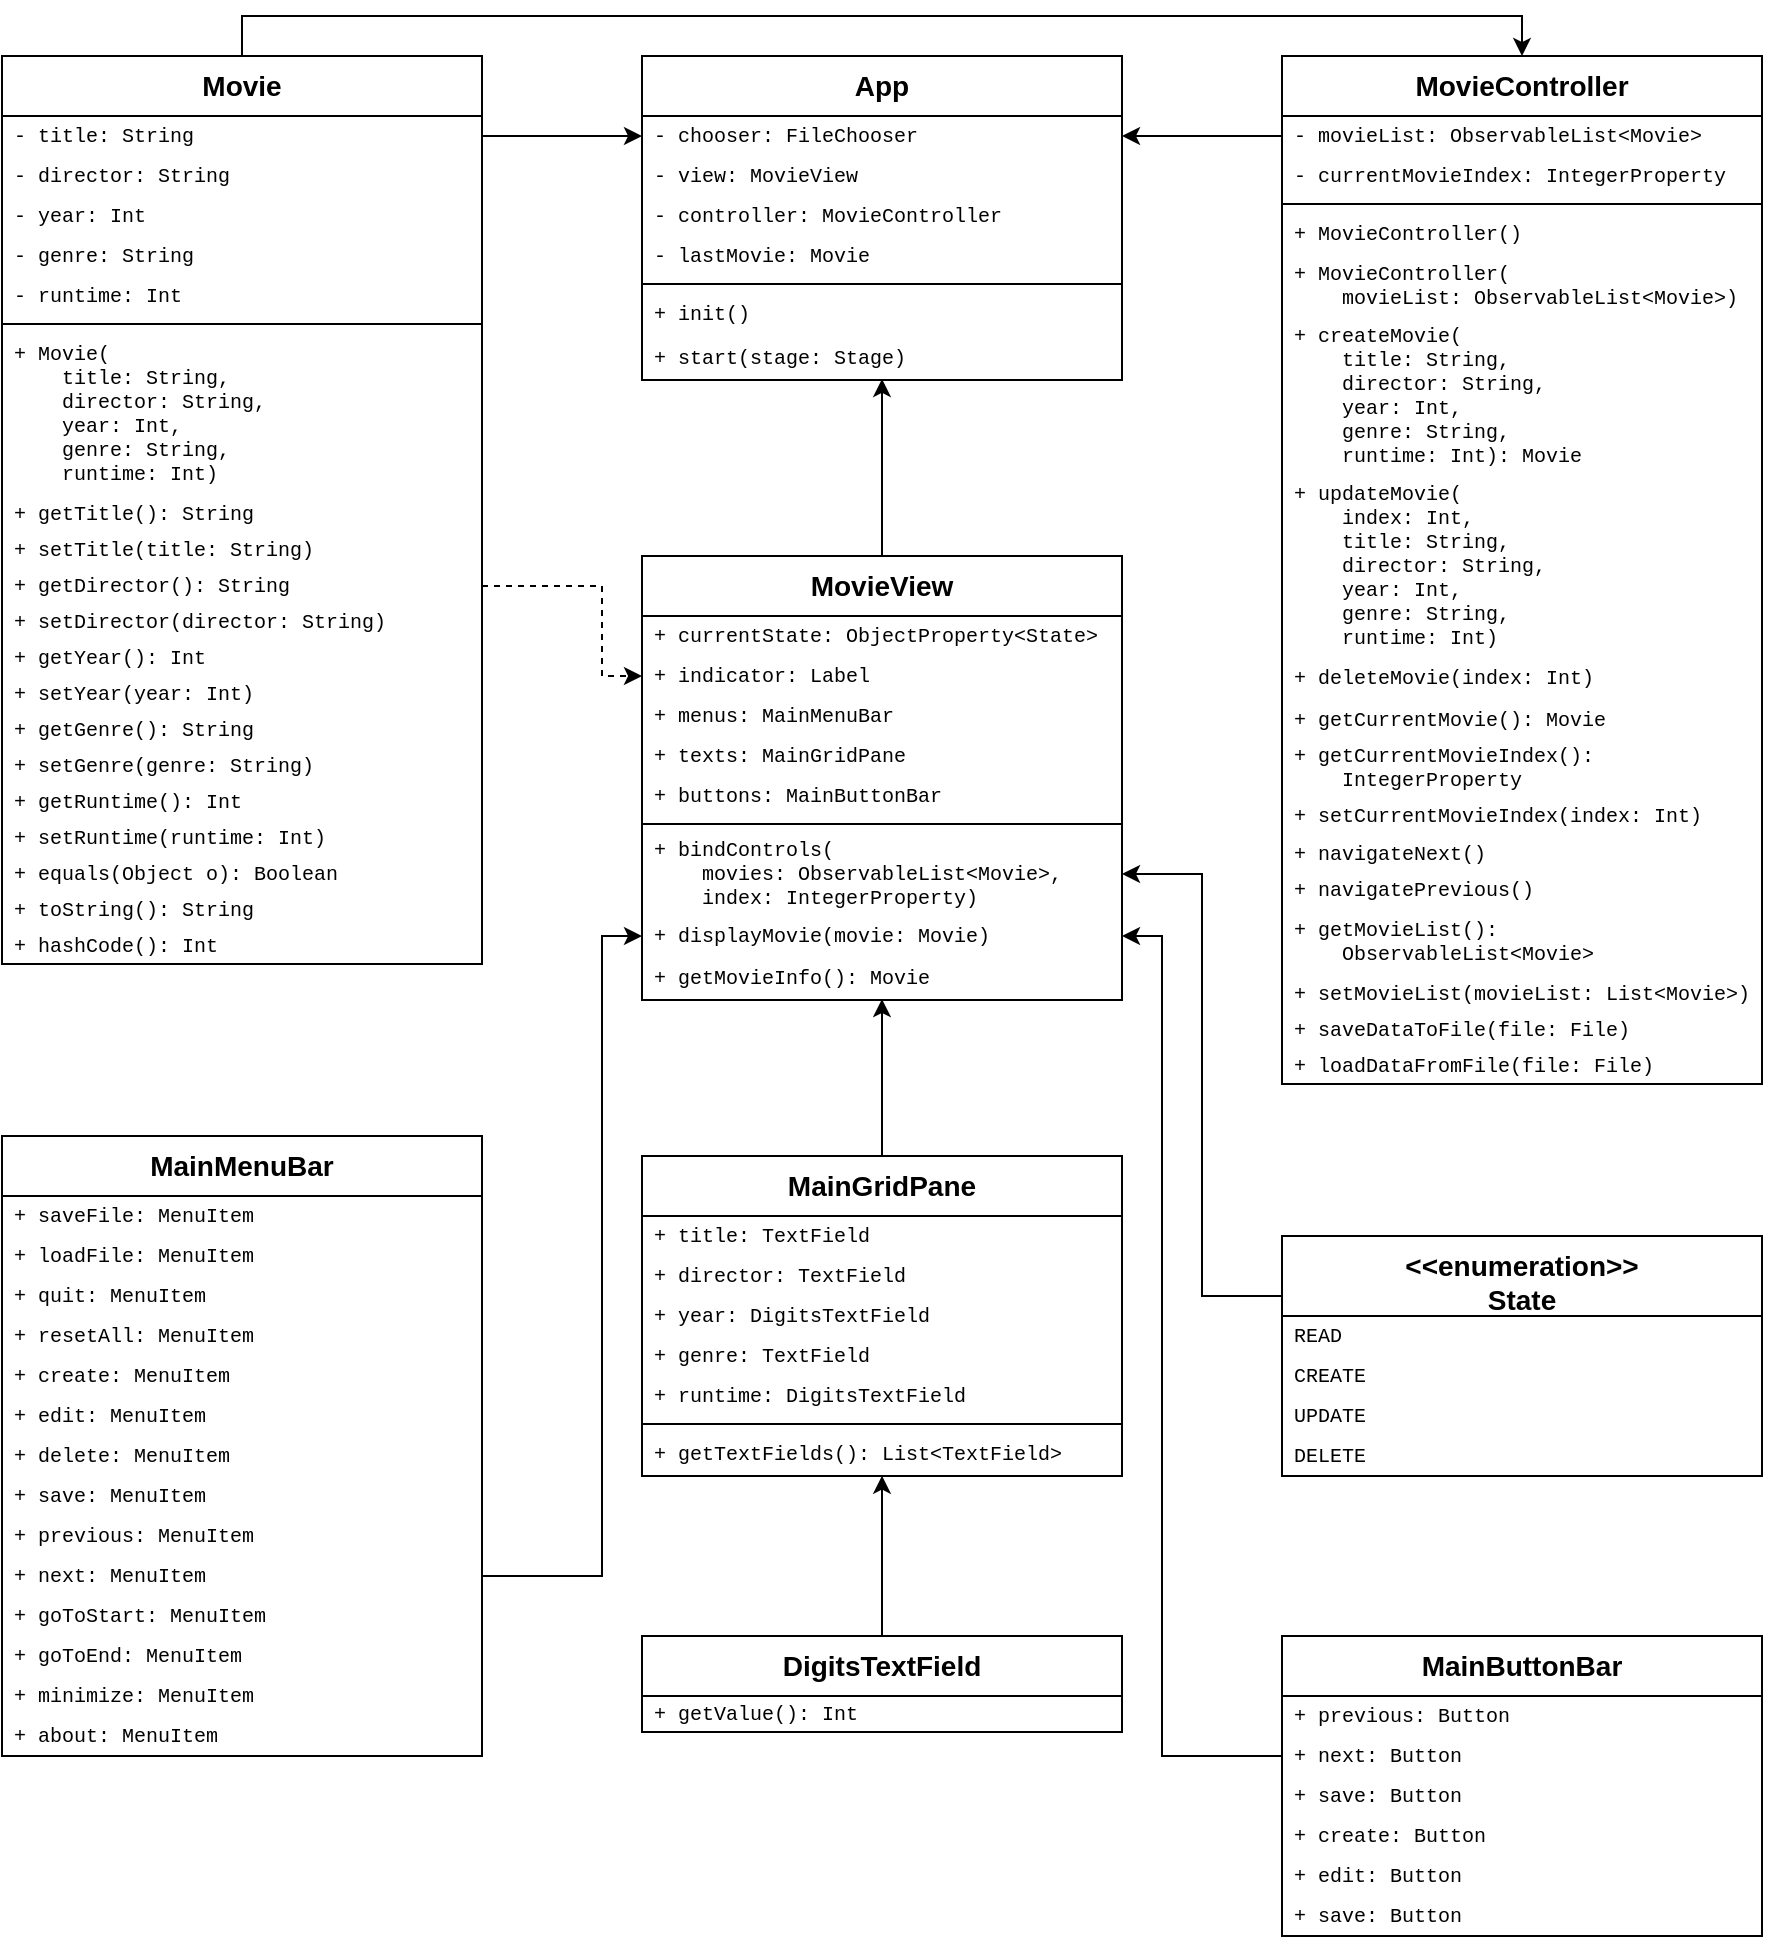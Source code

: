 <mxfile version="24.2.5" type="device">
  <diagram id="C5RBs43oDa-KdzZeNtuy" name="Page-1">
    <mxGraphModel dx="934" dy="1327" grid="1" gridSize="10" guides="1" tooltips="1" connect="1" arrows="1" fold="1" page="1" pageScale="1" pageWidth="960" pageHeight="1040" math="0" shadow="0">
      <root>
        <mxCell id="WIyWlLk6GJQsqaUBKTNV-0" />
        <mxCell id="WIyWlLk6GJQsqaUBKTNV-1" parent="WIyWlLk6GJQsqaUBKTNV-0" />
        <mxCell id="OGeXfidwOHUhbuxbb3Ev-117" style="edgeStyle=orthogonalEdgeStyle;rounded=0;orthogonalLoop=1;jettySize=auto;html=1;exitX=0.5;exitY=0;exitDx=0;exitDy=0;entryX=0.5;entryY=0;entryDx=0;entryDy=0;" parent="WIyWlLk6GJQsqaUBKTNV-1" source="oAeWeOyywlavheIQp_EQ-43" target="VrE6sZuMcQ_JEsaJTfix-0" edge="1">
          <mxGeometry relative="1" as="geometry">
            <Array as="points">
              <mxPoint x="160" y="40" />
              <mxPoint x="800" y="40" />
            </Array>
          </mxGeometry>
        </mxCell>
        <mxCell id="oAeWeOyywlavheIQp_EQ-43" value="Movie" style="swimlane;fontStyle=1;align=center;verticalAlign=top;childLayout=stackLayout;horizontal=1;startSize=30;horizontalStack=0;resizeParent=1;resizeParentMax=0;resizeLast=0;collapsible=0;marginBottom=0;whiteSpace=wrap;html=1;fontSize=14;" parent="WIyWlLk6GJQsqaUBKTNV-1" vertex="1">
          <mxGeometry x="40" y="60" width="240" height="454" as="geometry" />
        </mxCell>
        <mxCell id="oAeWeOyywlavheIQp_EQ-44" value="- title: String" style="text;strokeColor=none;fillColor=none;align=left;verticalAlign=middle;spacingLeft=4;spacingRight=4;overflow=hidden;rotatable=0;points=[[0,0.5],[1,0.5]];portConstraint=eastwest;whiteSpace=wrap;html=1;fontSize=10;fontFamily=Courier New;" parent="oAeWeOyywlavheIQp_EQ-43" vertex="1">
          <mxGeometry y="30" width="240" height="20" as="geometry" />
        </mxCell>
        <mxCell id="rgos0depHT-uJ3BXyTeP-0" value="- director: String" style="text;strokeColor=none;fillColor=none;align=left;verticalAlign=middle;spacingLeft=4;spacingRight=4;overflow=hidden;rotatable=0;points=[[0,0.5],[1,0.5]];portConstraint=eastwest;whiteSpace=wrap;html=1;fontSize=10;fontFamily=Courier New;" parent="oAeWeOyywlavheIQp_EQ-43" vertex="1">
          <mxGeometry y="50" width="240" height="20" as="geometry" />
        </mxCell>
        <mxCell id="rgos0depHT-uJ3BXyTeP-2" value="- year: Int" style="text;strokeColor=none;fillColor=none;align=left;verticalAlign=middle;spacingLeft=4;spacingRight=4;overflow=hidden;rotatable=0;points=[[0,0.5],[1,0.5]];portConstraint=eastwest;whiteSpace=wrap;html=1;fontSize=10;fontFamily=Courier New;" parent="oAeWeOyywlavheIQp_EQ-43" vertex="1">
          <mxGeometry y="70" width="240" height="20" as="geometry" />
        </mxCell>
        <mxCell id="rgos0depHT-uJ3BXyTeP-3" value="- genre: String" style="text;strokeColor=none;fillColor=none;align=left;verticalAlign=middle;spacingLeft=4;spacingRight=4;overflow=hidden;rotatable=0;points=[[0,0.5],[1,0.5]];portConstraint=eastwest;whiteSpace=wrap;html=1;fontSize=10;fontFamily=Courier New;" parent="oAeWeOyywlavheIQp_EQ-43" vertex="1">
          <mxGeometry y="90" width="240" height="20" as="geometry" />
        </mxCell>
        <mxCell id="rgos0depHT-uJ3BXyTeP-1" value="- runtime: Int" style="text;strokeColor=none;fillColor=none;align=left;verticalAlign=middle;spacingLeft=4;spacingRight=4;overflow=hidden;rotatable=0;points=[[0,0.5],[1,0.5]];portConstraint=eastwest;whiteSpace=wrap;html=1;fontSize=10;fontFamily=Courier New;" parent="oAeWeOyywlavheIQp_EQ-43" vertex="1">
          <mxGeometry y="110" width="240" height="20" as="geometry" />
        </mxCell>
        <mxCell id="oAeWeOyywlavheIQp_EQ-49" value="" style="line;strokeWidth=1;fillColor=none;align=left;verticalAlign=middle;spacingTop=-1;spacingLeft=3;spacingRight=3;rotatable=0;labelPosition=right;points=[];portConstraint=eastwest;strokeColor=inherit;fontSize=10;fontFamily=Courier New;" parent="oAeWeOyywlavheIQp_EQ-43" vertex="1">
          <mxGeometry y="130" width="240" height="8" as="geometry" />
        </mxCell>
        <mxCell id="oAeWeOyywlavheIQp_EQ-51" value="+&amp;nbsp;Movie(&lt;div&gt;&amp;nbsp; &amp;nbsp; title: String,&lt;/div&gt;&lt;div&gt;&amp;nbsp; &amp;nbsp; director: String,&lt;/div&gt;&lt;div&gt;&amp;nbsp; &amp;nbsp; year: Int,&lt;/div&gt;&lt;div&gt;&amp;nbsp; &amp;nbsp; genre: String,&lt;/div&gt;&lt;div&gt;&amp;nbsp; &amp;nbsp; runtime: Int)&lt;/div&gt;" style="text;strokeColor=none;fillColor=none;align=left;verticalAlign=middle;spacingLeft=4;spacingRight=4;overflow=hidden;rotatable=0;points=[[0,0.5],[1,0.5]];portConstraint=eastwest;whiteSpace=wrap;html=1;fontSize=10;fontFamily=Courier New;" parent="oAeWeOyywlavheIQp_EQ-43" vertex="1">
          <mxGeometry y="138" width="240" height="82" as="geometry" />
        </mxCell>
        <mxCell id="bbliB93K8uDW3tGXe22l-0" value="+&amp;nbsp;getTitle(&lt;span style=&quot;background-color: initial; font-size: 10px;&quot;&gt;): String&lt;/span&gt;" style="text;strokeColor=none;fillColor=none;align=left;verticalAlign=middle;spacingLeft=4;spacingRight=4;overflow=hidden;rotatable=0;points=[[0,0.5],[1,0.5]];portConstraint=eastwest;whiteSpace=wrap;html=1;fontSize=10;fontFamily=Courier New;" parent="oAeWeOyywlavheIQp_EQ-43" vertex="1">
          <mxGeometry y="220" width="240" height="18" as="geometry" />
        </mxCell>
        <mxCell id="oAeWeOyywlavheIQp_EQ-54" value="+&amp;nbsp;setTitle(title: String&lt;span style=&quot;background-color: initial; font-size: 10px;&quot;&gt;)&lt;/span&gt;" style="text;strokeColor=none;fillColor=none;align=left;verticalAlign=middle;spacingLeft=4;spacingRight=4;overflow=hidden;rotatable=0;points=[[0,0.5],[1,0.5]];portConstraint=eastwest;whiteSpace=wrap;html=1;fontSize=10;fontFamily=Courier New;" parent="oAeWeOyywlavheIQp_EQ-43" vertex="1">
          <mxGeometry y="238" width="240" height="18" as="geometry" />
        </mxCell>
        <mxCell id="bbliB93K8uDW3tGXe22l-1" value="+&amp;nbsp;getDirector(&lt;span style=&quot;background-color: initial; font-size: 10px;&quot;&gt;): String&lt;/span&gt;" style="text;strokeColor=none;fillColor=none;align=left;verticalAlign=middle;spacingLeft=4;spacingRight=4;overflow=hidden;rotatable=0;points=[[0,0.5],[1,0.5]];portConstraint=eastwest;whiteSpace=wrap;html=1;fontSize=10;fontFamily=Courier New;" parent="oAeWeOyywlavheIQp_EQ-43" vertex="1">
          <mxGeometry y="256" width="240" height="18" as="geometry" />
        </mxCell>
        <mxCell id="oAeWeOyywlavheIQp_EQ-55" value="+&amp;nbsp;setDirector(director: String)" style="text;strokeColor=none;fillColor=none;align=left;verticalAlign=middle;spacingLeft=4;spacingRight=4;overflow=hidden;rotatable=0;points=[[0,0.5],[1,0.5]];portConstraint=eastwest;whiteSpace=wrap;html=1;fontSize=10;fontFamily=Courier New;" parent="oAeWeOyywlavheIQp_EQ-43" vertex="1">
          <mxGeometry y="274" width="240" height="18" as="geometry" />
        </mxCell>
        <mxCell id="bbliB93K8uDW3tGXe22l-2" value="+ getYear(&lt;span style=&quot;background-color: initial; font-size: 10px;&quot;&gt;): Int&lt;/span&gt;" style="text;strokeColor=none;fillColor=none;align=left;verticalAlign=middle;spacingLeft=4;spacingRight=4;overflow=hidden;rotatable=0;points=[[0,0.5],[1,0.5]];portConstraint=eastwest;whiteSpace=wrap;html=1;fontSize=10;fontFamily=Courier New;" parent="oAeWeOyywlavheIQp_EQ-43" vertex="1">
          <mxGeometry y="292" width="240" height="18" as="geometry" />
        </mxCell>
        <mxCell id="oAeWeOyywlavheIQp_EQ-56" value="+&amp;nbsp;setYear(year: Int)" style="text;strokeColor=none;fillColor=none;align=left;verticalAlign=middle;spacingLeft=4;spacingRight=4;overflow=hidden;rotatable=0;points=[[0,0.5],[1,0.5]];portConstraint=eastwest;whiteSpace=wrap;html=1;fontSize=10;fontFamily=Courier New;" parent="oAeWeOyywlavheIQp_EQ-43" vertex="1">
          <mxGeometry y="310" width="240" height="18" as="geometry" />
        </mxCell>
        <mxCell id="bbliB93K8uDW3tGXe22l-3" value="+&amp;nbsp;getGenre(&lt;span style=&quot;background-color: initial; font-size: 10px;&quot;&gt;): String&lt;/span&gt;" style="text;strokeColor=none;fillColor=none;align=left;verticalAlign=middle;spacingLeft=4;spacingRight=4;overflow=hidden;rotatable=0;points=[[0,0.5],[1,0.5]];portConstraint=eastwest;whiteSpace=wrap;html=1;fontSize=10;fontFamily=Courier New;" parent="oAeWeOyywlavheIQp_EQ-43" vertex="1">
          <mxGeometry y="328" width="240" height="18" as="geometry" />
        </mxCell>
        <mxCell id="rgos0depHT-uJ3BXyTeP-5" value="+&amp;nbsp;setGenre(genre: String)" style="text;strokeColor=none;fillColor=none;align=left;verticalAlign=middle;spacingLeft=4;spacingRight=4;overflow=hidden;rotatable=0;points=[[0,0.5],[1,0.5]];portConstraint=eastwest;whiteSpace=wrap;html=1;fontSize=10;fontFamily=Courier New;" parent="oAeWeOyywlavheIQp_EQ-43" vertex="1">
          <mxGeometry y="346" width="240" height="18" as="geometry" />
        </mxCell>
        <mxCell id="bbliB93K8uDW3tGXe22l-4" value="+ getRuntime(&lt;span style=&quot;background-color: initial; font-size: 10px;&quot;&gt;): Int&lt;/span&gt;" style="text;strokeColor=none;fillColor=none;align=left;verticalAlign=middle;spacingLeft=4;spacingRight=4;overflow=hidden;rotatable=0;points=[[0,0.5],[1,0.5]];portConstraint=eastwest;whiteSpace=wrap;html=1;fontSize=10;fontFamily=Courier New;" parent="oAeWeOyywlavheIQp_EQ-43" vertex="1">
          <mxGeometry y="364" width="240" height="18" as="geometry" />
        </mxCell>
        <mxCell id="rgos0depHT-uJ3BXyTeP-4" value="+&amp;nbsp;setRuntime(runtime: Int)" style="text;strokeColor=none;fillColor=none;align=left;verticalAlign=middle;spacingLeft=4;spacingRight=4;overflow=hidden;rotatable=0;points=[[0,0.5],[1,0.5]];portConstraint=eastwest;whiteSpace=wrap;html=1;fontSize=10;fontFamily=Courier New;" parent="oAeWeOyywlavheIQp_EQ-43" vertex="1">
          <mxGeometry y="382" width="240" height="18" as="geometry" />
        </mxCell>
        <mxCell id="bbliB93K8uDW3tGXe22l-5" value="+&amp;nbsp;equals(Object o&lt;span style=&quot;background-color: initial; font-size: 10px;&quot;&gt;): Boolean&lt;/span&gt;" style="text;strokeColor=none;fillColor=none;align=left;verticalAlign=middle;spacingLeft=4;spacingRight=4;overflow=hidden;rotatable=0;points=[[0,0.5],[1,0.5]];portConstraint=eastwest;whiteSpace=wrap;html=1;fontSize=10;fontFamily=Courier New;" parent="oAeWeOyywlavheIQp_EQ-43" vertex="1">
          <mxGeometry y="400" width="240" height="18" as="geometry" />
        </mxCell>
        <mxCell id="oAeWeOyywlavheIQp_EQ-57" value="+&amp;nbsp;toString(&lt;span style=&quot;background-color: initial; font-size: 10px;&quot;&gt;): String&lt;/span&gt;" style="text;strokeColor=none;fillColor=none;align=left;verticalAlign=middle;spacingLeft=4;spacingRight=4;overflow=hidden;rotatable=0;points=[[0,0.5],[1,0.5]];portConstraint=eastwest;whiteSpace=wrap;html=1;fontSize=10;fontFamily=Courier New;" parent="oAeWeOyywlavheIQp_EQ-43" vertex="1">
          <mxGeometry y="418" width="240" height="18" as="geometry" />
        </mxCell>
        <mxCell id="bbliB93K8uDW3tGXe22l-6" value="+&amp;nbsp;hashCode(&lt;span style=&quot;background-color: initial; font-size: 10px;&quot;&gt;): Int&lt;/span&gt;" style="text;strokeColor=none;fillColor=none;align=left;verticalAlign=middle;spacingLeft=4;spacingRight=4;overflow=hidden;rotatable=0;points=[[0,0.5],[1,0.5]];portConstraint=eastwest;whiteSpace=wrap;html=1;fontSize=10;fontFamily=Courier New;" parent="oAeWeOyywlavheIQp_EQ-43" vertex="1">
          <mxGeometry y="436" width="240" height="18" as="geometry" />
        </mxCell>
        <mxCell id="rgos0depHT-uJ3BXyTeP-21" value="DigitsTextField" style="swimlane;fontStyle=1;align=center;verticalAlign=top;childLayout=stackLayout;horizontal=1;startSize=30;horizontalStack=0;resizeParent=1;resizeParentMax=0;resizeLast=0;collapsible=0;marginBottom=0;whiteSpace=wrap;html=1;fontSize=14;" parent="WIyWlLk6GJQsqaUBKTNV-1" vertex="1">
          <mxGeometry x="360" y="850" width="240" height="48" as="geometry" />
        </mxCell>
        <mxCell id="rgos0depHT-uJ3BXyTeP-29" value="+&amp;nbsp;getValue(&lt;span style=&quot;background-color: initial; font-size: 10px;&quot;&gt;): Int&lt;/span&gt;" style="text;strokeColor=none;fillColor=none;align=left;verticalAlign=middle;spacingLeft=4;spacingRight=4;overflow=hidden;rotatable=0;points=[[0,0.5],[1,0.5]];portConstraint=eastwest;whiteSpace=wrap;html=1;fontSize=10;fontFamily=Courier New;" parent="rgos0depHT-uJ3BXyTeP-21" vertex="1">
          <mxGeometry y="30" width="240" height="18" as="geometry" />
        </mxCell>
        <mxCell id="VrE6sZuMcQ_JEsaJTfix-0" value="MovieController" style="swimlane;fontStyle=1;align=center;verticalAlign=top;childLayout=stackLayout;horizontal=1;startSize=30;horizontalStack=0;resizeParent=1;resizeParentMax=0;resizeLast=0;collapsible=0;marginBottom=0;whiteSpace=wrap;html=1;fontSize=14;" parent="WIyWlLk6GJQsqaUBKTNV-1" vertex="1">
          <mxGeometry x="680" y="60" width="240" height="514" as="geometry" />
        </mxCell>
        <mxCell id="VrE6sZuMcQ_JEsaJTfix-1" value="- movieList: ObservableList&amp;lt;Movie&amp;gt;" style="text;strokeColor=none;fillColor=none;align=left;verticalAlign=middle;spacingLeft=4;spacingRight=4;overflow=hidden;rotatable=0;points=[[0,0.5],[1,0.5]];portConstraint=eastwest;whiteSpace=wrap;html=1;fontSize=10;fontFamily=Courier New;" parent="VrE6sZuMcQ_JEsaJTfix-0" vertex="1">
          <mxGeometry y="30" width="240" height="20" as="geometry" />
        </mxCell>
        <mxCell id="VrE6sZuMcQ_JEsaJTfix-2" value="- currentMovieIndex: IntegerProperty" style="text;strokeColor=none;fillColor=none;align=left;verticalAlign=middle;spacingLeft=4;spacingRight=4;overflow=hidden;rotatable=0;points=[[0,0.5],[1,0.5]];portConstraint=eastwest;whiteSpace=wrap;html=1;fontSize=10;fontFamily=Courier New;" parent="VrE6sZuMcQ_JEsaJTfix-0" vertex="1">
          <mxGeometry y="50" width="240" height="20" as="geometry" />
        </mxCell>
        <mxCell id="VrE6sZuMcQ_JEsaJTfix-6" value="" style="line;strokeWidth=1;fillColor=none;align=left;verticalAlign=middle;spacingTop=-1;spacingLeft=3;spacingRight=3;rotatable=0;labelPosition=right;points=[];portConstraint=eastwest;strokeColor=inherit;fontSize=10;fontFamily=Courier New;" parent="VrE6sZuMcQ_JEsaJTfix-0" vertex="1">
          <mxGeometry y="70" width="240" height="8" as="geometry" />
        </mxCell>
        <mxCell id="VrE6sZuMcQ_JEsaJTfix-7" value="+&amp;nbsp;MovieController()" style="text;strokeColor=none;fillColor=none;align=left;verticalAlign=middle;spacingLeft=4;spacingRight=4;overflow=hidden;rotatable=0;points=[[0,0.5],[1,0.5]];portConstraint=eastwest;whiteSpace=wrap;html=1;fontSize=10;fontFamily=Courier New;" parent="VrE6sZuMcQ_JEsaJTfix-0" vertex="1">
          <mxGeometry y="78" width="240" height="22" as="geometry" />
        </mxCell>
        <mxCell id="VrE6sZuMcQ_JEsaJTfix-21" value="+&amp;nbsp;MovieController(&lt;div&gt;&amp;nbsp; &amp;nbsp; movieList: ObservableList&amp;lt;Movie&amp;gt;)&lt;/div&gt;" style="text;strokeColor=none;fillColor=none;align=left;verticalAlign=middle;spacingLeft=4;spacingRight=4;overflow=hidden;rotatable=0;points=[[0,0.5],[1,0.5]];portConstraint=eastwest;whiteSpace=wrap;html=1;fontSize=10;fontFamily=Courier New;" parent="VrE6sZuMcQ_JEsaJTfix-0" vertex="1">
          <mxGeometry y="100" width="240" height="30" as="geometry" />
        </mxCell>
        <mxCell id="VrE6sZuMcQ_JEsaJTfix-8" value="+&amp;nbsp;createMovie(&lt;div&gt;&amp;nbsp; &amp;nbsp; title: String,&lt;/div&gt;&lt;div&gt;&amp;nbsp; &amp;nbsp; director: String,&lt;/div&gt;&lt;div&gt;&amp;nbsp; &amp;nbsp; year: Int,&lt;/div&gt;&lt;div&gt;&amp;nbsp; &amp;nbsp; genre: String,&lt;/div&gt;&lt;div&gt;&amp;nbsp; &amp;nbsp; runtime: Int&lt;span style=&quot;background-color: initial; font-size: 10px;&quot;&gt;): Movie&lt;/span&gt;&lt;/div&gt;" style="text;strokeColor=none;fillColor=none;align=left;verticalAlign=middle;spacingLeft=4;spacingRight=4;overflow=hidden;rotatable=0;points=[[0,0.5],[1,0.5]];portConstraint=eastwest;whiteSpace=wrap;html=1;fontSize=10;fontFamily=Courier New;" parent="VrE6sZuMcQ_JEsaJTfix-0" vertex="1">
          <mxGeometry y="130" width="240" height="80" as="geometry" />
        </mxCell>
        <mxCell id="VrE6sZuMcQ_JEsaJTfix-22" value="+&amp;nbsp;updateMovie(&lt;div&gt;&amp;nbsp; &amp;nbsp; index: Int,&lt;/div&gt;&lt;div&gt;&amp;nbsp; &amp;nbsp; title: String,&lt;/div&gt;&lt;div&gt;&amp;nbsp; &amp;nbsp; director: String,&lt;/div&gt;&lt;div&gt;&amp;nbsp; &amp;nbsp; year: Int,&lt;/div&gt;&lt;div&gt;&amp;nbsp; &amp;nbsp; genre: String,&lt;/div&gt;&lt;div&gt;&amp;nbsp; &amp;nbsp; runtime: Int&lt;span style=&quot;background-color: initial; font-size: 10px;&quot;&gt;)&lt;br style=&quot;font-size: 10px;&quot;&gt;&lt;/span&gt;&lt;/div&gt;" style="text;strokeColor=none;fillColor=none;align=left;verticalAlign=middle;spacingLeft=4;spacingRight=4;overflow=hidden;rotatable=0;points=[[0,0.5],[1,0.5]];portConstraint=eastwest;whiteSpace=wrap;html=1;fontSize=10;fontFamily=Courier New;" parent="VrE6sZuMcQ_JEsaJTfix-0" vertex="1">
          <mxGeometry y="210" width="240" height="90" as="geometry" />
        </mxCell>
        <mxCell id="VrE6sZuMcQ_JEsaJTfix-23" value="+&amp;nbsp;deleteMovie(index: Int&lt;span style=&quot;background-color: initial; font-size: 10px;&quot;&gt;)&lt;/span&gt;" style="text;strokeColor=none;fillColor=none;align=left;verticalAlign=middle;spacingLeft=4;spacingRight=4;overflow=hidden;rotatable=0;points=[[0,0.5],[1,0.5]];portConstraint=eastwest;whiteSpace=wrap;html=1;fontSize=10;fontFamily=Courier New;" parent="VrE6sZuMcQ_JEsaJTfix-0" vertex="1">
          <mxGeometry y="300" width="240" height="22" as="geometry" />
        </mxCell>
        <mxCell id="VrE6sZuMcQ_JEsaJTfix-24" value="+&amp;nbsp;getCurrentMovie(&lt;span style=&quot;background-color: initial; font-size: 10px;&quot;&gt;): Movie&lt;/span&gt;" style="text;strokeColor=none;fillColor=none;align=left;verticalAlign=middle;spacingLeft=4;spacingRight=4;overflow=hidden;rotatable=0;points=[[0,0.5],[1,0.5]];portConstraint=eastwest;whiteSpace=wrap;html=1;fontSize=10;fontFamily=Courier New;" parent="VrE6sZuMcQ_JEsaJTfix-0" vertex="1">
          <mxGeometry y="322" width="240" height="20" as="geometry" />
        </mxCell>
        <mxCell id="VrE6sZuMcQ_JEsaJTfix-25" value="+ getCurrentMovieIndex(&lt;span style=&quot;background-color: initial; font-size: 10px;&quot;&gt;):&lt;/span&gt;&lt;div&gt;&lt;span style=&quot;background-color: initial; font-size: 10px;&quot;&gt;&amp;nbsp; &amp;nbsp; IntegerProperty&lt;/span&gt;&lt;/div&gt;" style="text;strokeColor=none;fillColor=none;align=left;verticalAlign=middle;spacingLeft=4;spacingRight=4;overflow=hidden;rotatable=0;points=[[0,0.5],[1,0.5]];portConstraint=eastwest;whiteSpace=wrap;html=1;fontSize=10;fontFamily=Courier New;" parent="VrE6sZuMcQ_JEsaJTfix-0" vertex="1">
          <mxGeometry y="342" width="240" height="28" as="geometry" />
        </mxCell>
        <mxCell id="OGeXfidwOHUhbuxbb3Ev-0" value="+ setCurrentMovieIndex(index: Int&lt;span style=&quot;background-color: initial; font-size: 10px;&quot;&gt;)&lt;/span&gt;" style="text;strokeColor=none;fillColor=none;align=left;verticalAlign=middle;spacingLeft=4;spacingRight=4;overflow=hidden;rotatable=0;points=[[0,0.5],[1,0.5]];portConstraint=eastwest;whiteSpace=wrap;html=1;fontSize=10;fontFamily=Courier New;" parent="VrE6sZuMcQ_JEsaJTfix-0" vertex="1">
          <mxGeometry y="370" width="240" height="20" as="geometry" />
        </mxCell>
        <mxCell id="VrE6sZuMcQ_JEsaJTfix-26" value="+&amp;nbsp;navigateNext()" style="text;strokeColor=none;fillColor=none;align=left;verticalAlign=middle;spacingLeft=4;spacingRight=4;overflow=hidden;rotatable=0;points=[[0,0.5],[1,0.5]];portConstraint=eastwest;whiteSpace=wrap;html=1;fontSize=10;fontFamily=Courier New;" parent="VrE6sZuMcQ_JEsaJTfix-0" vertex="1">
          <mxGeometry y="390" width="240" height="18" as="geometry" />
        </mxCell>
        <mxCell id="VrE6sZuMcQ_JEsaJTfix-27" value="+&amp;nbsp;navigatePrevious()" style="text;strokeColor=none;fillColor=none;align=left;verticalAlign=middle;spacingLeft=4;spacingRight=4;overflow=hidden;rotatable=0;points=[[0,0.5],[1,0.5]];portConstraint=eastwest;whiteSpace=wrap;html=1;fontSize=10;fontFamily=Courier New;" parent="VrE6sZuMcQ_JEsaJTfix-0" vertex="1">
          <mxGeometry y="408" width="240" height="18" as="geometry" />
        </mxCell>
        <mxCell id="VrE6sZuMcQ_JEsaJTfix-19" value="+&amp;nbsp;getMovieList&lt;span style=&quot;background-color: initial; font-size: 10px;&quot;&gt;(&lt;/span&gt;&lt;span style=&quot;background-color: initial; font-size: 10px;&quot;&gt;):&lt;/span&gt;&lt;div&gt;&lt;span style=&quot;background-color: initial; font-size: 10px;&quot;&gt;&amp;nbsp; &amp;nbsp; ObservableList&amp;lt;Movie&amp;gt;&lt;/span&gt;&lt;/div&gt;" style="text;strokeColor=none;fillColor=none;align=left;verticalAlign=middle;spacingLeft=4;spacingRight=4;overflow=hidden;rotatable=0;points=[[0,0.5],[1,0.5]];portConstraint=eastwest;whiteSpace=wrap;html=1;fontSize=10;fontFamily=Courier New;" parent="VrE6sZuMcQ_JEsaJTfix-0" vertex="1">
          <mxGeometry y="426" width="240" height="34" as="geometry" />
        </mxCell>
        <mxCell id="OGeXfidwOHUhbuxbb3Ev-1" value="+&amp;nbsp;setMovieList(movieList:&amp;nbsp;List&amp;lt;Movie&amp;gt;&lt;span style=&quot;background-color: initial; font-size: 10px;&quot;&gt;)&lt;/span&gt;" style="text;strokeColor=none;fillColor=none;align=left;verticalAlign=middle;spacingLeft=4;spacingRight=4;overflow=hidden;rotatable=0;points=[[0,0.5],[1,0.5]];portConstraint=eastwest;whiteSpace=wrap;html=1;fontSize=10;fontFamily=Courier New;" parent="VrE6sZuMcQ_JEsaJTfix-0" vertex="1">
          <mxGeometry y="460" width="240" height="18" as="geometry" />
        </mxCell>
        <mxCell id="VrE6sZuMcQ_JEsaJTfix-28" value="+&amp;nbsp;saveDataToFile&lt;span style=&quot;background-color: initial; font-size: 10px;&quot;&gt;(file: File)&lt;/span&gt;" style="text;strokeColor=none;fillColor=none;align=left;verticalAlign=middle;spacingLeft=4;spacingRight=4;overflow=hidden;rotatable=0;points=[[0,0.5],[1,0.5]];portConstraint=eastwest;whiteSpace=wrap;html=1;fontSize=10;fontFamily=Courier New;" parent="VrE6sZuMcQ_JEsaJTfix-0" vertex="1">
          <mxGeometry y="478" width="240" height="18" as="geometry" />
        </mxCell>
        <mxCell id="VrE6sZuMcQ_JEsaJTfix-20" value="+&amp;nbsp;loadDataFromFile&lt;span style=&quot;background-color: initial; font-size: 10px;&quot;&gt;(file: File)&lt;/span&gt;" style="text;strokeColor=none;fillColor=none;align=left;verticalAlign=middle;spacingLeft=4;spacingRight=4;overflow=hidden;rotatable=0;points=[[0,0.5],[1,0.5]];portConstraint=eastwest;whiteSpace=wrap;html=1;fontSize=10;fontFamily=Courier New;" parent="VrE6sZuMcQ_JEsaJTfix-0" vertex="1">
          <mxGeometry y="496" width="240" height="18" as="geometry" />
        </mxCell>
        <mxCell id="VrE6sZuMcQ_JEsaJTfix-29" value="MovieView" style="swimlane;fontStyle=1;align=center;verticalAlign=top;childLayout=stackLayout;horizontal=1;startSize=30;horizontalStack=0;resizeParent=1;resizeParentMax=0;resizeLast=0;collapsible=0;marginBottom=0;whiteSpace=wrap;html=1;fontSize=14;" parent="WIyWlLk6GJQsqaUBKTNV-1" vertex="1">
          <mxGeometry x="360" y="310" width="240" height="222" as="geometry" />
        </mxCell>
        <mxCell id="wpwI0OQQhqt3DgpPFKmT-0" value="+ currentState: ObjectProperty&amp;lt;State&amp;gt;" style="text;strokeColor=none;fillColor=none;align=left;verticalAlign=middle;spacingLeft=4;spacingRight=4;overflow=hidden;rotatable=0;points=[[0,0.5],[1,0.5]];portConstraint=eastwest;whiteSpace=wrap;html=1;fontSize=10;fontFamily=Courier New;" parent="VrE6sZuMcQ_JEsaJTfix-29" vertex="1">
          <mxGeometry y="30" width="240" height="20" as="geometry" />
        </mxCell>
        <mxCell id="VrE6sZuMcQ_JEsaJTfix-30" value="+ indicator: Label" style="text;strokeColor=none;fillColor=none;align=left;verticalAlign=middle;spacingLeft=4;spacingRight=4;overflow=hidden;rotatable=0;points=[[0,0.5],[1,0.5]];portConstraint=eastwest;whiteSpace=wrap;html=1;fontSize=10;fontFamily=Courier New;" parent="VrE6sZuMcQ_JEsaJTfix-29" vertex="1">
          <mxGeometry y="50" width="240" height="20" as="geometry" />
        </mxCell>
        <mxCell id="OGeXfidwOHUhbuxbb3Ev-73" value="+ menus: MainMenuBar" style="text;strokeColor=none;fillColor=none;align=left;verticalAlign=middle;spacingLeft=4;spacingRight=4;overflow=hidden;rotatable=0;points=[[0,0.5],[1,0.5]];portConstraint=eastwest;whiteSpace=wrap;html=1;fontSize=10;fontFamily=Courier New;" parent="VrE6sZuMcQ_JEsaJTfix-29" vertex="1">
          <mxGeometry y="70" width="240" height="20" as="geometry" />
        </mxCell>
        <mxCell id="OGeXfidwOHUhbuxbb3Ev-74" value="+ texts: MainGridPane" style="text;strokeColor=none;fillColor=none;align=left;verticalAlign=middle;spacingLeft=4;spacingRight=4;overflow=hidden;rotatable=0;points=[[0,0.5],[1,0.5]];portConstraint=eastwest;whiteSpace=wrap;html=1;fontSize=10;fontFamily=Courier New;" parent="VrE6sZuMcQ_JEsaJTfix-29" vertex="1">
          <mxGeometry y="90" width="240" height="20" as="geometry" />
        </mxCell>
        <mxCell id="OGeXfidwOHUhbuxbb3Ev-75" value="+ buttons: MainButtonBar" style="text;strokeColor=none;fillColor=none;align=left;verticalAlign=middle;spacingLeft=4;spacingRight=4;overflow=hidden;rotatable=0;points=[[0,0.5],[1,0.5]];portConstraint=eastwest;whiteSpace=wrap;html=1;fontSize=10;fontFamily=Courier New;" parent="VrE6sZuMcQ_JEsaJTfix-29" vertex="1">
          <mxGeometry y="110" width="240" height="20" as="geometry" />
        </mxCell>
        <mxCell id="VrE6sZuMcQ_JEsaJTfix-32" value="" style="line;strokeWidth=1;fillColor=none;align=left;verticalAlign=middle;spacingTop=-1;spacingLeft=3;spacingRight=3;rotatable=0;labelPosition=right;points=[];portConstraint=eastwest;strokeColor=inherit;fontSize=10;fontFamily=Courier New;" parent="VrE6sZuMcQ_JEsaJTfix-29" vertex="1">
          <mxGeometry y="130" width="240" height="8" as="geometry" />
        </mxCell>
        <mxCell id="VrE6sZuMcQ_JEsaJTfix-33" value="+&amp;nbsp;bindControls(&lt;div&gt;&amp;nbsp; &amp;nbsp; movies: ObservableList&amp;lt;Movie&amp;gt;,&lt;/div&gt;&lt;div&gt;&amp;nbsp; &amp;nbsp; index: IntegerProperty)&lt;/div&gt;" style="text;strokeColor=none;fillColor=none;align=left;verticalAlign=middle;spacingLeft=4;spacingRight=4;overflow=hidden;rotatable=0;points=[[0,0.5],[1,0.5]];portConstraint=eastwest;whiteSpace=wrap;html=1;fontSize=10;fontFamily=Courier New;" parent="VrE6sZuMcQ_JEsaJTfix-29" vertex="1">
          <mxGeometry y="138" width="240" height="42" as="geometry" />
        </mxCell>
        <mxCell id="VrE6sZuMcQ_JEsaJTfix-34" value="+&amp;nbsp;displayMovie(movie: Movie)" style="text;strokeColor=none;fillColor=none;align=left;verticalAlign=middle;spacingLeft=4;spacingRight=4;overflow=hidden;rotatable=0;points=[[0,0.5],[1,0.5]];portConstraint=eastwest;whiteSpace=wrap;html=1;fontSize=10;fontFamily=Courier New;" parent="VrE6sZuMcQ_JEsaJTfix-29" vertex="1">
          <mxGeometry y="180" width="240" height="20" as="geometry" />
        </mxCell>
        <mxCell id="VrE6sZuMcQ_JEsaJTfix-37" value="+&amp;nbsp;getMovieInfo(&lt;span style=&quot;background-color: initial; font-size: 10px;&quot;&gt;): Movie&lt;/span&gt;" style="text;strokeColor=none;fillColor=none;align=left;verticalAlign=middle;spacingLeft=4;spacingRight=4;overflow=hidden;rotatable=0;points=[[0,0.5],[1,0.5]];portConstraint=eastwest;whiteSpace=wrap;html=1;fontSize=10;fontFamily=Courier New;" parent="VrE6sZuMcQ_JEsaJTfix-29" vertex="1">
          <mxGeometry y="200" width="240" height="22" as="geometry" />
        </mxCell>
        <mxCell id="OGeXfidwOHUhbuxbb3Ev-10" value="MainButtonBar" style="swimlane;fontStyle=1;align=center;verticalAlign=top;childLayout=stackLayout;horizontal=1;startSize=30;horizontalStack=0;resizeParent=1;resizeParentMax=0;resizeLast=0;collapsible=0;marginBottom=0;whiteSpace=wrap;html=1;fontSize=14;" parent="WIyWlLk6GJQsqaUBKTNV-1" vertex="1">
          <mxGeometry x="680" y="850" width="240" height="150" as="geometry" />
        </mxCell>
        <mxCell id="OGeXfidwOHUhbuxbb3Ev-11" value="+ previous: Button" style="text;strokeColor=none;fillColor=none;align=left;verticalAlign=middle;spacingLeft=4;spacingRight=4;overflow=hidden;rotatable=0;points=[[0,0.5],[1,0.5]];portConstraint=eastwest;whiteSpace=wrap;html=1;fontSize=10;fontFamily=Courier New;" parent="OGeXfidwOHUhbuxbb3Ev-10" vertex="1">
          <mxGeometry y="30" width="240" height="20" as="geometry" />
        </mxCell>
        <mxCell id="OGeXfidwOHUhbuxbb3Ev-18" value="+ next: Button" style="text;strokeColor=none;fillColor=none;align=left;verticalAlign=middle;spacingLeft=4;spacingRight=4;overflow=hidden;rotatable=0;points=[[0,0.5],[1,0.5]];portConstraint=eastwest;whiteSpace=wrap;html=1;fontSize=10;fontFamily=Courier New;" parent="OGeXfidwOHUhbuxbb3Ev-10" vertex="1">
          <mxGeometry y="50" width="240" height="20" as="geometry" />
        </mxCell>
        <mxCell id="OGeXfidwOHUhbuxbb3Ev-19" value="+ save: Button" style="text;strokeColor=none;fillColor=none;align=left;verticalAlign=middle;spacingLeft=4;spacingRight=4;overflow=hidden;rotatable=0;points=[[0,0.5],[1,0.5]];portConstraint=eastwest;whiteSpace=wrap;html=1;fontSize=10;fontFamily=Courier New;" parent="OGeXfidwOHUhbuxbb3Ev-10" vertex="1">
          <mxGeometry y="70" width="240" height="20" as="geometry" />
        </mxCell>
        <mxCell id="OGeXfidwOHUhbuxbb3Ev-20" value="+ create: Button" style="text;strokeColor=none;fillColor=none;align=left;verticalAlign=middle;spacingLeft=4;spacingRight=4;overflow=hidden;rotatable=0;points=[[0,0.5],[1,0.5]];portConstraint=eastwest;whiteSpace=wrap;html=1;fontSize=10;fontFamily=Courier New;" parent="OGeXfidwOHUhbuxbb3Ev-10" vertex="1">
          <mxGeometry y="90" width="240" height="20" as="geometry" />
        </mxCell>
        <mxCell id="OGeXfidwOHUhbuxbb3Ev-21" value="+ edit: Button" style="text;strokeColor=none;fillColor=none;align=left;verticalAlign=middle;spacingLeft=4;spacingRight=4;overflow=hidden;rotatable=0;points=[[0,0.5],[1,0.5]];portConstraint=eastwest;whiteSpace=wrap;html=1;fontSize=10;fontFamily=Courier New;" parent="OGeXfidwOHUhbuxbb3Ev-10" vertex="1">
          <mxGeometry y="110" width="240" height="20" as="geometry" />
        </mxCell>
        <mxCell id="OGeXfidwOHUhbuxbb3Ev-22" value="+ save: Button" style="text;strokeColor=none;fillColor=none;align=left;verticalAlign=middle;spacingLeft=4;spacingRight=4;overflow=hidden;rotatable=0;points=[[0,0.5],[1,0.5]];portConstraint=eastwest;whiteSpace=wrap;html=1;fontSize=10;fontFamily=Courier New;" parent="OGeXfidwOHUhbuxbb3Ev-10" vertex="1">
          <mxGeometry y="130" width="240" height="20" as="geometry" />
        </mxCell>
        <mxCell id="OGeXfidwOHUhbuxbb3Ev-30" value="MainGridPane" style="swimlane;fontStyle=1;align=center;verticalAlign=top;childLayout=stackLayout;horizontal=1;startSize=30;horizontalStack=0;resizeParent=1;resizeParentMax=0;resizeLast=0;collapsible=0;marginBottom=0;whiteSpace=wrap;html=1;fontSize=14;" parent="WIyWlLk6GJQsqaUBKTNV-1" vertex="1">
          <mxGeometry x="360" y="610" width="240" height="160" as="geometry" />
        </mxCell>
        <mxCell id="OGeXfidwOHUhbuxbb3Ev-31" value="+ title: TextField" style="text;strokeColor=none;fillColor=none;align=left;verticalAlign=middle;spacingLeft=4;spacingRight=4;overflow=hidden;rotatable=0;points=[[0,0.5],[1,0.5]];portConstraint=eastwest;whiteSpace=wrap;html=1;fontSize=10;fontFamily=Courier New;" parent="OGeXfidwOHUhbuxbb3Ev-30" vertex="1">
          <mxGeometry y="30" width="240" height="20" as="geometry" />
        </mxCell>
        <mxCell id="OGeXfidwOHUhbuxbb3Ev-48" value="+ director: TextField" style="text;strokeColor=none;fillColor=none;align=left;verticalAlign=middle;spacingLeft=4;spacingRight=4;overflow=hidden;rotatable=0;points=[[0,0.5],[1,0.5]];portConstraint=eastwest;whiteSpace=wrap;html=1;fontSize=10;fontFamily=Courier New;" parent="OGeXfidwOHUhbuxbb3Ev-30" vertex="1">
          <mxGeometry y="50" width="240" height="20" as="geometry" />
        </mxCell>
        <mxCell id="OGeXfidwOHUhbuxbb3Ev-49" value="+ year: DigitsTextField" style="text;strokeColor=none;fillColor=none;align=left;verticalAlign=middle;spacingLeft=4;spacingRight=4;overflow=hidden;rotatable=0;points=[[0,0.5],[1,0.5]];portConstraint=eastwest;whiteSpace=wrap;html=1;fontSize=10;fontFamily=Courier New;" parent="OGeXfidwOHUhbuxbb3Ev-30" vertex="1">
          <mxGeometry y="70" width="240" height="20" as="geometry" />
        </mxCell>
        <mxCell id="OGeXfidwOHUhbuxbb3Ev-50" value="+ genre: TextField" style="text;strokeColor=none;fillColor=none;align=left;verticalAlign=middle;spacingLeft=4;spacingRight=4;overflow=hidden;rotatable=0;points=[[0,0.5],[1,0.5]];portConstraint=eastwest;whiteSpace=wrap;html=1;fontSize=10;fontFamily=Courier New;" parent="OGeXfidwOHUhbuxbb3Ev-30" vertex="1">
          <mxGeometry y="90" width="240" height="20" as="geometry" />
        </mxCell>
        <mxCell id="OGeXfidwOHUhbuxbb3Ev-51" value="+ runtime: DigitsTextField" style="text;strokeColor=none;fillColor=none;align=left;verticalAlign=middle;spacingLeft=4;spacingRight=4;overflow=hidden;rotatable=0;points=[[0,0.5],[1,0.5]];portConstraint=eastwest;whiteSpace=wrap;html=1;fontSize=10;fontFamily=Courier New;" parent="OGeXfidwOHUhbuxbb3Ev-30" vertex="1">
          <mxGeometry y="110" width="240" height="20" as="geometry" />
        </mxCell>
        <mxCell id="OGeXfidwOHUhbuxbb3Ev-33" value="" style="line;strokeWidth=1;fillColor=none;align=left;verticalAlign=middle;spacingTop=-1;spacingLeft=3;spacingRight=3;rotatable=0;labelPosition=right;points=[];portConstraint=eastwest;strokeColor=inherit;fontSize=10;fontFamily=Courier New;" parent="OGeXfidwOHUhbuxbb3Ev-30" vertex="1">
          <mxGeometry y="130" width="240" height="8" as="geometry" />
        </mxCell>
        <mxCell id="OGeXfidwOHUhbuxbb3Ev-34" value="+&amp;nbsp;getTextFields(): List&amp;lt;TextField&amp;gt;" style="text;strokeColor=none;fillColor=none;align=left;verticalAlign=middle;spacingLeft=4;spacingRight=4;overflow=hidden;rotatable=0;points=[[0,0.5],[1,0.5]];portConstraint=eastwest;whiteSpace=wrap;html=1;fontSize=10;fontFamily=Courier New;" parent="OGeXfidwOHUhbuxbb3Ev-30" vertex="1">
          <mxGeometry y="138" width="240" height="22" as="geometry" />
        </mxCell>
        <mxCell id="OGeXfidwOHUhbuxbb3Ev-52" value="MainMenuBar" style="swimlane;fontStyle=1;align=center;verticalAlign=top;childLayout=stackLayout;horizontal=1;startSize=30;horizontalStack=0;resizeParent=1;resizeParentMax=0;resizeLast=0;collapsible=0;marginBottom=0;whiteSpace=wrap;html=1;fontSize=14;" parent="WIyWlLk6GJQsqaUBKTNV-1" vertex="1">
          <mxGeometry x="40" y="600" width="240" height="310" as="geometry" />
        </mxCell>
        <mxCell id="OGeXfidwOHUhbuxbb3Ev-53" value="+ saveFile: MenuItem" style="text;strokeColor=none;fillColor=none;align=left;verticalAlign=middle;spacingLeft=4;spacingRight=4;overflow=hidden;rotatable=0;points=[[0,0.5],[1,0.5]];portConstraint=eastwest;whiteSpace=wrap;html=1;fontSize=10;fontFamily=Courier New;" parent="OGeXfidwOHUhbuxbb3Ev-52" vertex="1">
          <mxGeometry y="30" width="240" height="20" as="geometry" />
        </mxCell>
        <mxCell id="OGeXfidwOHUhbuxbb3Ev-60" value="+ loadFile: MenuItem" style="text;strokeColor=none;fillColor=none;align=left;verticalAlign=middle;spacingLeft=4;spacingRight=4;overflow=hidden;rotatable=0;points=[[0,0.5],[1,0.5]];portConstraint=eastwest;whiteSpace=wrap;html=1;fontSize=10;fontFamily=Courier New;" parent="OGeXfidwOHUhbuxbb3Ev-52" vertex="1">
          <mxGeometry y="50" width="240" height="20" as="geometry" />
        </mxCell>
        <mxCell id="OGeXfidwOHUhbuxbb3Ev-61" value="+ quit: MenuItem" style="text;strokeColor=none;fillColor=none;align=left;verticalAlign=middle;spacingLeft=4;spacingRight=4;overflow=hidden;rotatable=0;points=[[0,0.5],[1,0.5]];portConstraint=eastwest;whiteSpace=wrap;html=1;fontSize=10;fontFamily=Courier New;" parent="OGeXfidwOHUhbuxbb3Ev-52" vertex="1">
          <mxGeometry y="70" width="240" height="20" as="geometry" />
        </mxCell>
        <mxCell id="OGeXfidwOHUhbuxbb3Ev-62" value="+ resetAll: MenuItem" style="text;strokeColor=none;fillColor=none;align=left;verticalAlign=middle;spacingLeft=4;spacingRight=4;overflow=hidden;rotatable=0;points=[[0,0.5],[1,0.5]];portConstraint=eastwest;whiteSpace=wrap;html=1;fontSize=10;fontFamily=Courier New;" parent="OGeXfidwOHUhbuxbb3Ev-52" vertex="1">
          <mxGeometry y="90" width="240" height="20" as="geometry" />
        </mxCell>
        <mxCell id="OGeXfidwOHUhbuxbb3Ev-63" value="+ create: MenuItem" style="text;strokeColor=none;fillColor=none;align=left;verticalAlign=middle;spacingLeft=4;spacingRight=4;overflow=hidden;rotatable=0;points=[[0,0.5],[1,0.5]];portConstraint=eastwest;whiteSpace=wrap;html=1;fontSize=10;fontFamily=Courier New;" parent="OGeXfidwOHUhbuxbb3Ev-52" vertex="1">
          <mxGeometry y="110" width="240" height="20" as="geometry" />
        </mxCell>
        <mxCell id="OGeXfidwOHUhbuxbb3Ev-64" value="+ edit: MenuItem" style="text;strokeColor=none;fillColor=none;align=left;verticalAlign=middle;spacingLeft=4;spacingRight=4;overflow=hidden;rotatable=0;points=[[0,0.5],[1,0.5]];portConstraint=eastwest;whiteSpace=wrap;html=1;fontSize=10;fontFamily=Courier New;" parent="OGeXfidwOHUhbuxbb3Ev-52" vertex="1">
          <mxGeometry y="130" width="240" height="20" as="geometry" />
        </mxCell>
        <mxCell id="OGeXfidwOHUhbuxbb3Ev-65" value="+ delete: MenuItem" style="text;strokeColor=none;fillColor=none;align=left;verticalAlign=middle;spacingLeft=4;spacingRight=4;overflow=hidden;rotatable=0;points=[[0,0.5],[1,0.5]];portConstraint=eastwest;whiteSpace=wrap;html=1;fontSize=10;fontFamily=Courier New;" parent="OGeXfidwOHUhbuxbb3Ev-52" vertex="1">
          <mxGeometry y="150" width="240" height="20" as="geometry" />
        </mxCell>
        <mxCell id="OGeXfidwOHUhbuxbb3Ev-66" value="+ save: MenuItem" style="text;strokeColor=none;fillColor=none;align=left;verticalAlign=middle;spacingLeft=4;spacingRight=4;overflow=hidden;rotatable=0;points=[[0,0.5],[1,0.5]];portConstraint=eastwest;whiteSpace=wrap;html=1;fontSize=10;fontFamily=Courier New;" parent="OGeXfidwOHUhbuxbb3Ev-52" vertex="1">
          <mxGeometry y="170" width="240" height="20" as="geometry" />
        </mxCell>
        <mxCell id="OGeXfidwOHUhbuxbb3Ev-67" value="+ previous: MenuItem" style="text;strokeColor=none;fillColor=none;align=left;verticalAlign=middle;spacingLeft=4;spacingRight=4;overflow=hidden;rotatable=0;points=[[0,0.5],[1,0.5]];portConstraint=eastwest;whiteSpace=wrap;html=1;fontSize=10;fontFamily=Courier New;" parent="OGeXfidwOHUhbuxbb3Ev-52" vertex="1">
          <mxGeometry y="190" width="240" height="20" as="geometry" />
        </mxCell>
        <mxCell id="OGeXfidwOHUhbuxbb3Ev-68" value="+ next: MenuItem" style="text;strokeColor=none;fillColor=none;align=left;verticalAlign=middle;spacingLeft=4;spacingRight=4;overflow=hidden;rotatable=0;points=[[0,0.5],[1,0.5]];portConstraint=eastwest;whiteSpace=wrap;html=1;fontSize=10;fontFamily=Courier New;" parent="OGeXfidwOHUhbuxbb3Ev-52" vertex="1">
          <mxGeometry y="210" width="240" height="20" as="geometry" />
        </mxCell>
        <mxCell id="OGeXfidwOHUhbuxbb3Ev-69" value="+ goToStart: MenuItem" style="text;strokeColor=none;fillColor=none;align=left;verticalAlign=middle;spacingLeft=4;spacingRight=4;overflow=hidden;rotatable=0;points=[[0,0.5],[1,0.5]];portConstraint=eastwest;whiteSpace=wrap;html=1;fontSize=10;fontFamily=Courier New;" parent="OGeXfidwOHUhbuxbb3Ev-52" vertex="1">
          <mxGeometry y="230" width="240" height="20" as="geometry" />
        </mxCell>
        <mxCell id="OGeXfidwOHUhbuxbb3Ev-70" value="+ goToEnd: MenuItem" style="text;strokeColor=none;fillColor=none;align=left;verticalAlign=middle;spacingLeft=4;spacingRight=4;overflow=hidden;rotatable=0;points=[[0,0.5],[1,0.5]];portConstraint=eastwest;whiteSpace=wrap;html=1;fontSize=10;fontFamily=Courier New;" parent="OGeXfidwOHUhbuxbb3Ev-52" vertex="1">
          <mxGeometry y="250" width="240" height="20" as="geometry" />
        </mxCell>
        <mxCell id="OGeXfidwOHUhbuxbb3Ev-71" value="+ minimize: MenuItem" style="text;strokeColor=none;fillColor=none;align=left;verticalAlign=middle;spacingLeft=4;spacingRight=4;overflow=hidden;rotatable=0;points=[[0,0.5],[1,0.5]];portConstraint=eastwest;whiteSpace=wrap;html=1;fontSize=10;fontFamily=Courier New;" parent="OGeXfidwOHUhbuxbb3Ev-52" vertex="1">
          <mxGeometry y="270" width="240" height="20" as="geometry" />
        </mxCell>
        <mxCell id="OGeXfidwOHUhbuxbb3Ev-72" value="+ about: MenuItem" style="text;strokeColor=none;fillColor=none;align=left;verticalAlign=middle;spacingLeft=4;spacingRight=4;overflow=hidden;rotatable=0;points=[[0,0.5],[1,0.5]];portConstraint=eastwest;whiteSpace=wrap;html=1;fontSize=10;fontFamily=Courier New;" parent="OGeXfidwOHUhbuxbb3Ev-52" vertex="1">
          <mxGeometry y="290" width="240" height="20" as="geometry" />
        </mxCell>
        <mxCell id="OGeXfidwOHUhbuxbb3Ev-76" value="App" style="swimlane;fontStyle=1;align=center;verticalAlign=top;childLayout=stackLayout;horizontal=1;startSize=30;horizontalStack=0;resizeParent=1;resizeParentMax=0;resizeLast=0;collapsible=0;marginBottom=0;whiteSpace=wrap;html=1;fontSize=14;" parent="WIyWlLk6GJQsqaUBKTNV-1" vertex="1">
          <mxGeometry x="360" y="60" width="240" height="162" as="geometry" />
        </mxCell>
        <mxCell id="OGeXfidwOHUhbuxbb3Ev-77" value="- chooser: FileChooser" style="text;strokeColor=none;fillColor=none;align=left;verticalAlign=middle;spacingLeft=4;spacingRight=4;overflow=hidden;rotatable=0;points=[[0,0.5],[1,0.5]];portConstraint=eastwest;whiteSpace=wrap;html=1;fontSize=10;fontFamily=Courier New;" parent="OGeXfidwOHUhbuxbb3Ev-76" vertex="1">
          <mxGeometry y="30" width="240" height="20" as="geometry" />
        </mxCell>
        <mxCell id="OGeXfidwOHUhbuxbb3Ev-78" value="- view: MovieView" style="text;strokeColor=none;fillColor=none;align=left;verticalAlign=middle;spacingLeft=4;spacingRight=4;overflow=hidden;rotatable=0;points=[[0,0.5],[1,0.5]];portConstraint=eastwest;whiteSpace=wrap;html=1;fontSize=10;fontFamily=Courier New;" parent="OGeXfidwOHUhbuxbb3Ev-76" vertex="1">
          <mxGeometry y="50" width="240" height="20" as="geometry" />
        </mxCell>
        <mxCell id="OGeXfidwOHUhbuxbb3Ev-79" value="- controller: MovieController" style="text;strokeColor=none;fillColor=none;align=left;verticalAlign=middle;spacingLeft=4;spacingRight=4;overflow=hidden;rotatable=0;points=[[0,0.5],[1,0.5]];portConstraint=eastwest;whiteSpace=wrap;html=1;fontSize=10;fontFamily=Courier New;" parent="OGeXfidwOHUhbuxbb3Ev-76" vertex="1">
          <mxGeometry y="70" width="240" height="20" as="geometry" />
        </mxCell>
        <mxCell id="OGeXfidwOHUhbuxbb3Ev-80" value="- lastMovie: Movie" style="text;strokeColor=none;fillColor=none;align=left;verticalAlign=middle;spacingLeft=4;spacingRight=4;overflow=hidden;rotatable=0;points=[[0,0.5],[1,0.5]];portConstraint=eastwest;whiteSpace=wrap;html=1;fontSize=10;fontFamily=Courier New;" parent="OGeXfidwOHUhbuxbb3Ev-76" vertex="1">
          <mxGeometry y="90" width="240" height="20" as="geometry" />
        </mxCell>
        <mxCell id="OGeXfidwOHUhbuxbb3Ev-82" value="" style="line;strokeWidth=1;fillColor=none;align=left;verticalAlign=middle;spacingTop=-1;spacingLeft=3;spacingRight=3;rotatable=0;labelPosition=right;points=[];portConstraint=eastwest;strokeColor=inherit;fontSize=10;fontFamily=Courier New;" parent="OGeXfidwOHUhbuxbb3Ev-76" vertex="1">
          <mxGeometry y="110" width="240" height="8" as="geometry" />
        </mxCell>
        <mxCell id="OGeXfidwOHUhbuxbb3Ev-83" value="+&amp;nbsp;init()" style="text;strokeColor=none;fillColor=none;align=left;verticalAlign=middle;spacingLeft=4;spacingRight=4;overflow=hidden;rotatable=0;points=[[0,0.5],[1,0.5]];portConstraint=eastwest;whiteSpace=wrap;html=1;fontSize=10;fontFamily=Courier New;" parent="OGeXfidwOHUhbuxbb3Ev-76" vertex="1">
          <mxGeometry y="118" width="240" height="22" as="geometry" />
        </mxCell>
        <mxCell id="OGeXfidwOHUhbuxbb3Ev-84" value="+&amp;nbsp;start(stage: Stage)" style="text;strokeColor=none;fillColor=none;align=left;verticalAlign=middle;spacingLeft=4;spacingRight=4;overflow=hidden;rotatable=0;points=[[0,0.5],[1,0.5]];portConstraint=eastwest;whiteSpace=wrap;html=1;fontSize=10;fontFamily=Courier New;" parent="OGeXfidwOHUhbuxbb3Ev-76" vertex="1">
          <mxGeometry y="140" width="240" height="22" as="geometry" />
        </mxCell>
        <mxCell id="OGeXfidwOHUhbuxbb3Ev-111" style="edgeStyle=orthogonalEdgeStyle;rounded=0;orthogonalLoop=1;jettySize=auto;html=1;exitX=0.5;exitY=0;exitDx=0;exitDy=0;entryX=0.5;entryY=0.98;entryDx=0;entryDy=0;entryPerimeter=0;" parent="WIyWlLk6GJQsqaUBKTNV-1" source="OGeXfidwOHUhbuxbb3Ev-30" target="VrE6sZuMcQ_JEsaJTfix-37" edge="1">
          <mxGeometry relative="1" as="geometry" />
        </mxCell>
        <mxCell id="OGeXfidwOHUhbuxbb3Ev-112" style="edgeStyle=orthogonalEdgeStyle;rounded=0;orthogonalLoop=1;jettySize=auto;html=1;exitX=0.5;exitY=0;exitDx=0;exitDy=0;entryX=0.5;entryY=0.977;entryDx=0;entryDy=0;entryPerimeter=0;" parent="WIyWlLk6GJQsqaUBKTNV-1" source="VrE6sZuMcQ_JEsaJTfix-29" target="OGeXfidwOHUhbuxbb3Ev-84" edge="1">
          <mxGeometry relative="1" as="geometry" />
        </mxCell>
        <mxCell id="OGeXfidwOHUhbuxbb3Ev-115" style="edgeStyle=orthogonalEdgeStyle;rounded=0;orthogonalLoop=1;jettySize=auto;html=1;exitX=1;exitY=0.5;exitDx=0;exitDy=0;entryX=0;entryY=0.5;entryDx=0;entryDy=0;" parent="WIyWlLk6GJQsqaUBKTNV-1" source="oAeWeOyywlavheIQp_EQ-44" target="OGeXfidwOHUhbuxbb3Ev-77" edge="1">
          <mxGeometry relative="1" as="geometry" />
        </mxCell>
        <mxCell id="OGeXfidwOHUhbuxbb3Ev-116" style="edgeStyle=orthogonalEdgeStyle;rounded=0;orthogonalLoop=1;jettySize=auto;html=1;exitX=0;exitY=0.5;exitDx=0;exitDy=0;entryX=1;entryY=0.5;entryDx=0;entryDy=0;" parent="WIyWlLk6GJQsqaUBKTNV-1" source="VrE6sZuMcQ_JEsaJTfix-1" target="OGeXfidwOHUhbuxbb3Ev-77" edge="1">
          <mxGeometry relative="1" as="geometry" />
        </mxCell>
        <mxCell id="OGeXfidwOHUhbuxbb3Ev-119" style="edgeStyle=orthogonalEdgeStyle;rounded=0;orthogonalLoop=1;jettySize=auto;html=1;exitX=0.5;exitY=0;exitDx=0;exitDy=0;entryX=0.5;entryY=0.993;entryDx=0;entryDy=0;entryPerimeter=0;" parent="WIyWlLk6GJQsqaUBKTNV-1" source="rgos0depHT-uJ3BXyTeP-21" target="OGeXfidwOHUhbuxbb3Ev-34" edge="1">
          <mxGeometry relative="1" as="geometry" />
        </mxCell>
        <mxCell id="OGeXfidwOHUhbuxbb3Ev-123" style="edgeStyle=orthogonalEdgeStyle;rounded=0;orthogonalLoop=1;jettySize=auto;html=1;exitX=1;exitY=0.5;exitDx=0;exitDy=0;entryX=0;entryY=0.5;entryDx=0;entryDy=0;dashed=1;" parent="WIyWlLk6GJQsqaUBKTNV-1" source="bbliB93K8uDW3tGXe22l-1" target="VrE6sZuMcQ_JEsaJTfix-30" edge="1">
          <mxGeometry relative="1" as="geometry">
            <Array as="points">
              <mxPoint x="340" y="325" />
              <mxPoint x="340" y="370" />
            </Array>
          </mxGeometry>
        </mxCell>
        <mxCell id="wpwI0OQQhqt3DgpPFKmT-14" style="edgeStyle=orthogonalEdgeStyle;rounded=0;orthogonalLoop=1;jettySize=auto;html=1;exitX=0;exitY=0.25;exitDx=0;exitDy=0;entryX=1;entryY=0.5;entryDx=0;entryDy=0;" parent="WIyWlLk6GJQsqaUBKTNV-1" source="wpwI0OQQhqt3DgpPFKmT-1" target="VrE6sZuMcQ_JEsaJTfix-33" edge="1">
          <mxGeometry relative="1" as="geometry">
            <Array as="points">
              <mxPoint x="640" y="680" />
              <mxPoint x="640" y="469" />
            </Array>
          </mxGeometry>
        </mxCell>
        <mxCell id="wpwI0OQQhqt3DgpPFKmT-1" value="&amp;lt;&amp;lt;enumeration&amp;gt;&amp;gt;&lt;br style=&quot;font-size: 14px;&quot;&gt;State" style="swimlane;fontStyle=1;align=center;verticalAlign=top;childLayout=stackLayout;horizontal=1;startSize=40;horizontalStack=0;resizeParent=1;resizeParentMax=0;resizeLast=0;collapsible=0;marginBottom=0;whiteSpace=wrap;html=1;fontSize=14;" parent="WIyWlLk6GJQsqaUBKTNV-1" vertex="1">
          <mxGeometry x="680" y="650" width="240" height="120" as="geometry" />
        </mxCell>
        <mxCell id="wpwI0OQQhqt3DgpPFKmT-2" value="READ" style="text;strokeColor=none;fillColor=none;align=left;verticalAlign=middle;spacingLeft=4;spacingRight=4;overflow=hidden;rotatable=0;points=[[0,0.5],[1,0.5]];portConstraint=eastwest;whiteSpace=wrap;html=1;fontSize=10;fontFamily=Courier New;" parent="wpwI0OQQhqt3DgpPFKmT-1" vertex="1">
          <mxGeometry y="40" width="240" height="20" as="geometry" />
        </mxCell>
        <mxCell id="wpwI0OQQhqt3DgpPFKmT-3" value="CREATE" style="text;strokeColor=none;fillColor=none;align=left;verticalAlign=middle;spacingLeft=4;spacingRight=4;overflow=hidden;rotatable=0;points=[[0,0.5],[1,0.5]];portConstraint=eastwest;whiteSpace=wrap;html=1;fontSize=10;fontFamily=Courier New;" parent="wpwI0OQQhqt3DgpPFKmT-1" vertex="1">
          <mxGeometry y="60" width="240" height="20" as="geometry" />
        </mxCell>
        <mxCell id="wpwI0OQQhqt3DgpPFKmT-4" value="UPDATE" style="text;strokeColor=none;fillColor=none;align=left;verticalAlign=middle;spacingLeft=4;spacingRight=4;overflow=hidden;rotatable=0;points=[[0,0.5],[1,0.5]];portConstraint=eastwest;whiteSpace=wrap;html=1;fontSize=10;fontFamily=Courier New;" parent="wpwI0OQQhqt3DgpPFKmT-1" vertex="1">
          <mxGeometry y="80" width="240" height="20" as="geometry" />
        </mxCell>
        <mxCell id="wpwI0OQQhqt3DgpPFKmT-5" value="DELETE" style="text;strokeColor=none;fillColor=none;align=left;verticalAlign=middle;spacingLeft=4;spacingRight=4;overflow=hidden;rotatable=0;points=[[0,0.5],[1,0.5]];portConstraint=eastwest;whiteSpace=wrap;html=1;fontSize=10;fontFamily=Courier New;" parent="wpwI0OQQhqt3DgpPFKmT-1" vertex="1">
          <mxGeometry y="100" width="240" height="20" as="geometry" />
        </mxCell>
        <mxCell id="wpwI0OQQhqt3DgpPFKmT-10" style="edgeStyle=orthogonalEdgeStyle;rounded=0;orthogonalLoop=1;jettySize=auto;html=1;exitX=0;exitY=0.5;exitDx=0;exitDy=0;entryX=1;entryY=0.5;entryDx=0;entryDy=0;" parent="WIyWlLk6GJQsqaUBKTNV-1" source="OGeXfidwOHUhbuxbb3Ev-18" target="VrE6sZuMcQ_JEsaJTfix-34" edge="1">
          <mxGeometry relative="1" as="geometry">
            <Array as="points">
              <mxPoint x="620" y="910" />
              <mxPoint x="620" y="500" />
            </Array>
          </mxGeometry>
        </mxCell>
        <mxCell id="wpwI0OQQhqt3DgpPFKmT-11" style="edgeStyle=orthogonalEdgeStyle;rounded=0;orthogonalLoop=1;jettySize=auto;html=1;exitX=1;exitY=0.5;exitDx=0;exitDy=0;entryX=0;entryY=0.5;entryDx=0;entryDy=0;" parent="WIyWlLk6GJQsqaUBKTNV-1" source="OGeXfidwOHUhbuxbb3Ev-68" target="VrE6sZuMcQ_JEsaJTfix-34" edge="1">
          <mxGeometry relative="1" as="geometry">
            <Array as="points">
              <mxPoint x="340" y="820" />
              <mxPoint x="340" y="500" />
            </Array>
          </mxGeometry>
        </mxCell>
      </root>
    </mxGraphModel>
  </diagram>
</mxfile>
